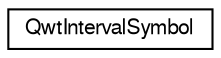 digraph G
{
  edge [fontname="FreeSans",fontsize="10",labelfontname="FreeSans",labelfontsize="10"];
  node [fontname="FreeSans",fontsize="10",shape=record];
  rankdir="LR";
  Node1 [label="QwtIntervalSymbol",height=0.2,width=0.4,color="black", fillcolor="white", style="filled",URL="$class_qwt_interval_symbol.html",tooltip="A drawing primitive for displaying an interval like an error bar."];
}
